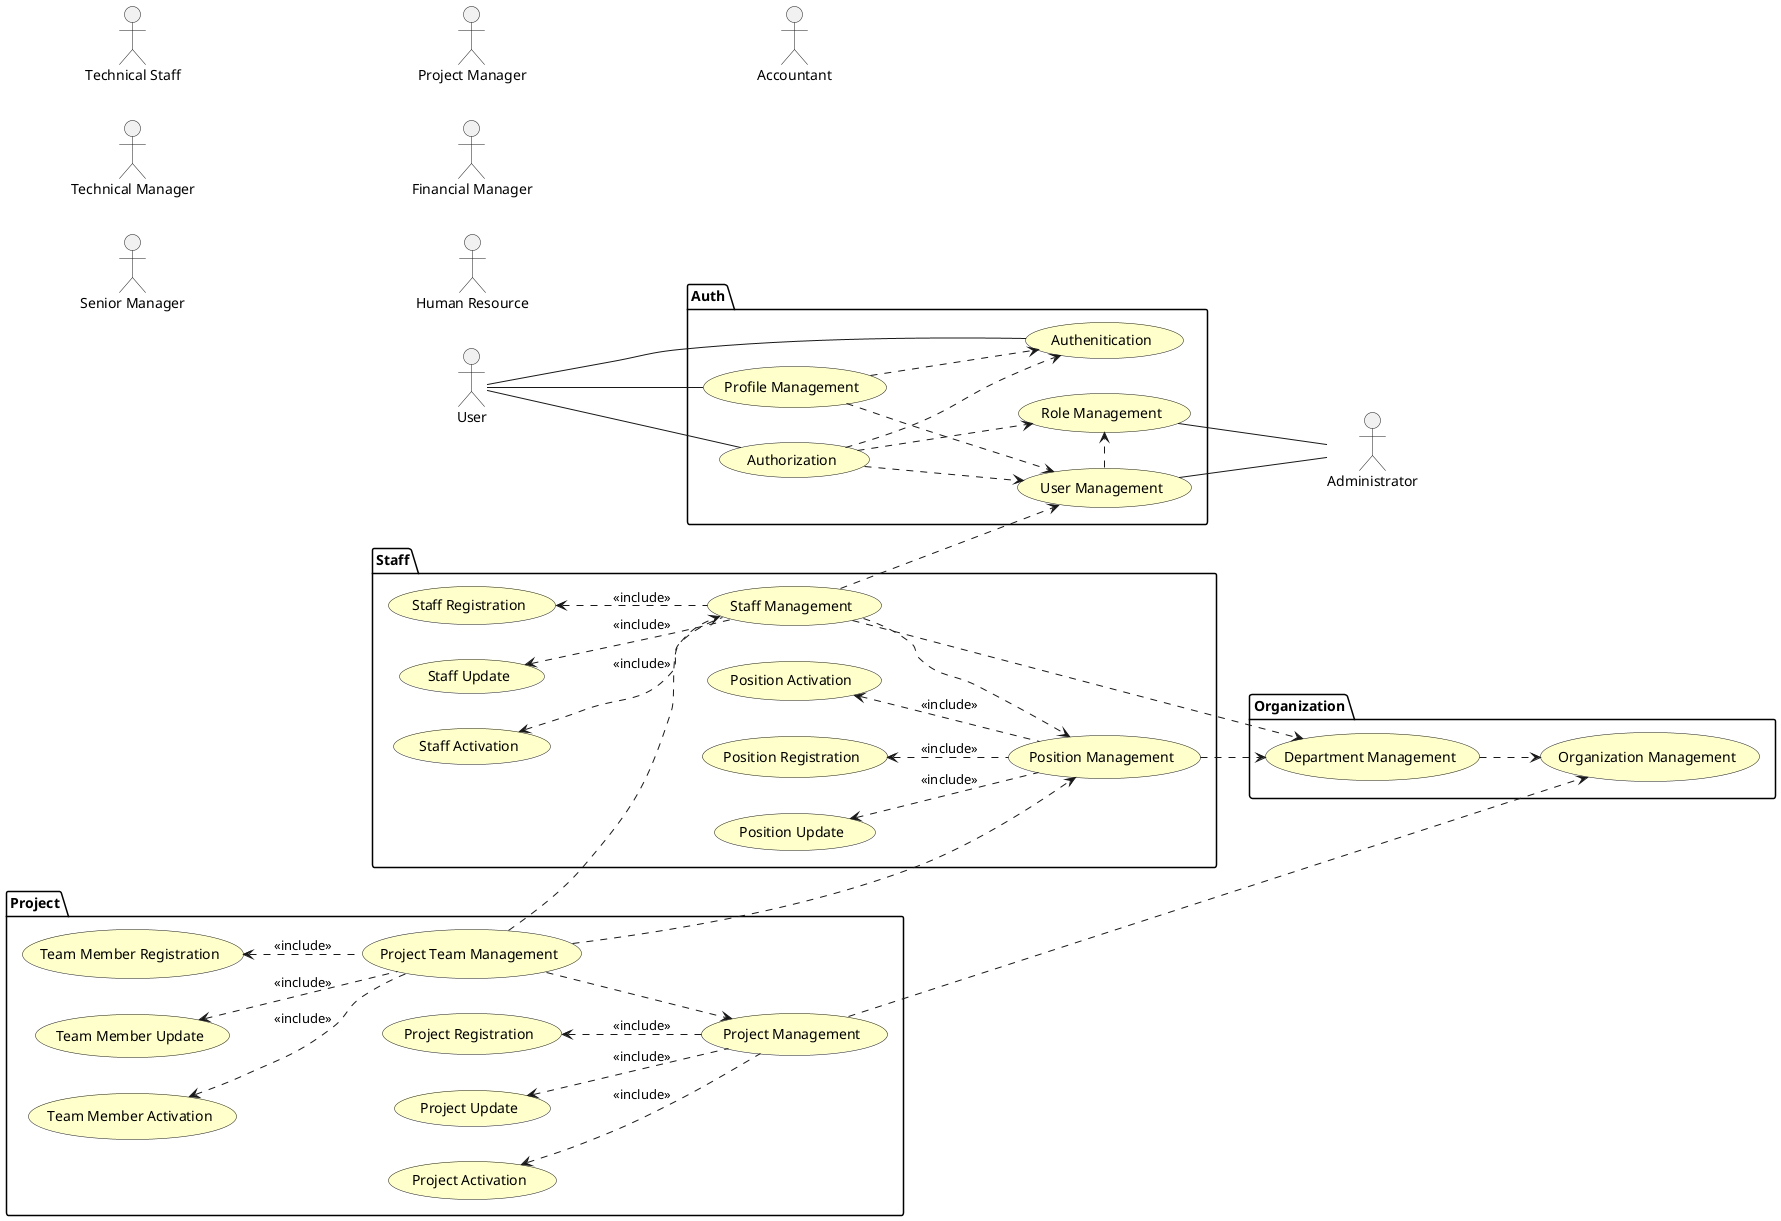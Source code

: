 @startuml
left to right direction

skinparam useCaseBackgroundColor #Business

:User: as User
:Technical Staff: as TechnicalStaff
:Technical Manager: as TechnicalManager
:Senior Manager: as SeniorManager
:Project Manager: as PMO
:Financial Manager: as Fmanager
:Administrator: as Admin
:Human Resource: as HR
:Accountant: as Accountant

package "Auth"{
    usecase "Role Management" as roleManagement
    usecase "User Management" as userManagement
    usecase "Profile Management" as profileManagement
    usecase "Authenitication" as authentication
    usecase "Authorization" as authorization
}

package "Organization"{
    usecase "Organization Management" as organizationManagement
    usecase "Department Management" as departmentManagement
}

package "Staff"{
    usecase "Position Management" as positionManagement
    usecase "Position Registration" as positionRegistration
    usecase "Position Update" as positionUpdate
    usecase "Position Activation" as positionActivation
    usecase "Staff Management" as staffManagement
    usecase "Staff Registration" as staffRegistration
    usecase "Staff Update" as staffUpdate
    usecase "Staff Activation" as staffActivation
}

package "Project"{
    usecase "Project Management" as projectManagement
    usecase "Project Registration" as projectRegistration
    usecase "Project Update" as projectUpdate
    usecase "Project Activation" as projectActivation
    usecase "Project Team Management" as projectTeamManagement
    usecase "Team Member Registration" as teamMemberRegistration
    usecase "Team Member Update" as teamMemberUpdate
    usecase "Team Member Activation" as teamMemberActivation
}



userManagement .> roleManagement
authorization ..>  roleManagement
authorization ..> authentication 
authorization ..> userManagement
profileManagement ..> userManagement
profileManagement ..> authentication

User -- authentication
User -- authorization
User -- profileManagement
roleManagement -- Admin
userManagement -- Admin

staffManagement ..> userManagement
staffManagement ..> positionManagement
staffManagement ..> departmentManagement
positionManagement ..> departmentManagement
departmentManagement ..> organizationManagement
projectManagement ..> organizationManagement
projectTeamManagement ..> projectManagement
projectTeamManagement ..> positionManagement
projectTeamManagement ..> staffManagement

staffRegistration <.. staffManagement : <<include>>
staffUpdate <.. staffManagement : <<include>>
staffActivation <.. staffManagement : <<include>>
positionRegistration <.. positionManagement : <<include>>
positionUpdate <.. positionManagement : <<include>>
positionActivation <.. positionManagement : <<include>>

projectRegistration <.. projectManagement : <<include>>
projectUpdate <.. projectManagement : <<include>>
projectActivation <.. projectManagement : <<include>>
teamMemberRegistration <.. projectTeamManagement : <<include>>
teamMemberUpdate <.. projectTeamManagement : <<include>>
teamMemberActivation <.. projectTeamManagement : <<include>>

@enduml